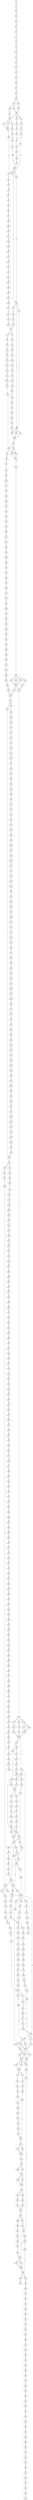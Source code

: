 strict digraph  {
	S0 -> S1 [ label = R ];
	S1 -> S2 [ label = V ];
	S2 -> S3 [ label = R ];
	S3 -> S4 [ label = K ];
	S4 -> S5 [ label = N ];
	S5 -> S6 [ label = R ];
	S6 -> S7 [ label = N ];
	S7 -> S8 [ label = K ];
	S8 -> S9 [ label = F ];
	S9 -> S10 [ label = N ];
	S10 -> S11 [ label = Q ];
	S11 -> S12 [ label = N ];
	S12 -> S13 [ label = E ];
	S13 -> S14 [ label = S ];
	S14 -> S15 [ label = E ];
	S15 -> S16 [ label = P ];
	S16 -> S17 [ label = V ];
	S17 -> S18 [ label = K ];
	S18 -> S19 [ label = D ];
	S19 -> S20 [ label = L ];
	S19 -> S21 [ label = S ];
	S20 -> S22 [ label = E ];
	S21 -> S23 [ label = P ];
	S21 -> S24 [ label = S ];
	S22 -> S25 [ label = E ];
	S23 -> S26 [ label = D ];
	S24 -> S25 [ label = E ];
	S25 -> S27 [ label = E ];
	S25 -> S28 [ label = K ];
	S25 -> S29 [ label = D ];
	S26 -> S27 [ label = E ];
	S27 -> S30 [ label = E ];
	S27 -> S31 [ label = N ];
	S27 -> S32 [ label = D ];
	S28 -> S33 [ label = Q ];
	S29 -> S34 [ label = L ];
	S30 -> S35 [ label = M ];
	S31 -> S36 [ label = K ];
	S32 -> S36 [ label = K ];
	S33 -> S37 [ label = M ];
	S34 -> S38 [ label = D ];
	S35 -> S39 [ label = P ];
	S36 -> S40 [ label = E ];
	S37 -> S41 [ label = F ];
	S38 -> S42 [ label = A ];
	S39 -> S43 [ label = D ];
	S40 -> S44 [ label = K ];
	S41 -> S45 [ label = N ];
	S42 -> S46 [ label = E ];
	S43 -> S47 [ label = L ];
	S44 -> S48 [ label = E ];
	S45 -> S49 [ label = D ];
	S46 -> S50 [ label = I ];
	S47 -> S51 [ label = T ];
	S48 -> S52 [ label = V ];
	S48 -> S53 [ label = Y ];
	S48 -> S54 [ label = E ];
	S49 -> S55 [ label = P ];
	S49 -> S44 [ label = K ];
	S49 -> S56 [ label = E ];
	S50 -> S57 [ label = E ];
	S51 -> S49 [ label = D ];
	S52 -> S54 [ label = E ];
	S53 -> S58 [ label = E ];
	S54 -> S59 [ label = K ];
	S54 -> S60 [ label = L ];
	S54 -> S61 [ label = V ];
	S55 -> S48 [ label = E ];
	S56 -> S62 [ label = S ];
	S57 -> S63 [ label = G ];
	S58 -> S64 [ label = V ];
	S59 -> S65 [ label = A ];
	S60 -> S65 [ label = A ];
	S61 -> S65 [ label = A ];
	S62 -> S66 [ label = D ];
	S63 -> S67 [ label = V ];
	S64 -> S68 [ label = A ];
	S65 -> S69 [ label = A ];
	S66 -> S70 [ label = A ];
	S67 -> S49 [ label = D ];
	S68 -> S71 [ label = A ];
	S69 -> S72 [ label = T ];
	S69 -> S73 [ label = V ];
	S70 -> S74 [ label = D ];
	S71 -> S75 [ label = V ];
	S71 -> S76 [ label = E ];
	S72 -> S77 [ label = L ];
	S72 -> S78 [ label = K ];
	S73 -> S78 [ label = K ];
	S73 -> S79 [ label = D ];
	S74 -> S80 [ label = I ];
	S75 -> S81 [ label = K ];
	S76 -> S82 [ label = E ];
	S77 -> S83 [ label = I ];
	S78 -> S83 [ label = I ];
	S79 -> S84 [ label = P ];
	S80 -> S85 [ label = G ];
	S81 -> S86 [ label = I ];
	S82 -> S87 [ label = L ];
	S83 -> S88 [ label = Q ];
	S84 -> S89 [ label = T ];
	S85 -> S90 [ label = G ];
	S86 -> S91 [ label = Q ];
	S87 -> S92 [ label = K ];
	S88 -> S93 [ label = A ];
	S89 -> S94 [ label = P ];
	S90 -> S95 [ label = A ];
	S91 -> S96 [ label = T ];
	S92 -> S97 [ label = G ];
	S93 -> S98 [ label = S ];
	S93 -> S99 [ label = R ];
	S93 -> S100 [ label = L ];
	S93 -> S101 [ label = A ];
	S94 -> S102 [ label = G ];
	S95 -> S103 [ label = E ];
	S96 -> S104 [ label = A ];
	S97 -> S105 [ label = I ];
	S98 -> S106 [ label = F ];
	S99 -> S107 [ label = Y ];
	S100 -> S106 [ label = F ];
	S101 -> S106 [ label = F ];
	S102 -> S108 [ label = E ];
	S103 -> S109 [ label = L ];
	S104 -> S110 [ label = Y ];
	S105 -> S111 [ label = A ];
	S106 -> S112 [ label = K ];
	S106 -> S113 [ label = R ];
	S107 -> S113 [ label = R ];
	S108 -> S114 [ label = V ];
	S109 -> S115 [ label = G ];
	S110 -> S116 [ label = R ];
	S111 -> S117 [ label = Y ];
	S112 -> S118 [ label = D ];
	S113 -> S119 [ label = G ];
	S114 -> S120 [ label = Y ];
	S115 -> S121 [ label = H ];
	S116 -> S122 [ label = G ];
	S117 -> S123 [ label = N ];
	S118 -> S124 [ label = A ];
	S119 -> S125 [ label = F ];
	S119 -> S126 [ label = Y ];
	S119 -> S127 [ label = H ];
	S120 -> S128 [ label = F ];
	S121 -> S129 [ label = D ];
	S122 -> S130 [ label = H ];
	S123 -> S131 [ label = E ];
	S124 -> S132 [ label = A ];
	S124 -> S133 [ label = G ];
	S125 -> S134 [ label = A ];
	S126 -> S135 [ label = H ];
	S127 -> S136 [ label = L ];
	S127 -> S137 [ label = V ];
	S128 -> S138 [ label = S ];
	S129 -> S139 [ label = P ];
	S130 -> S140 [ label = A ];
	S131 -> S141 [ label = E ];
	S132 -> S142 [ label = A ];
	S133 -> S143 [ label = E ];
	S134 -> S144 [ label = S ];
	S135 -> S145 [ label = V ];
	S136 -> S146 [ label = A ];
	S137 -> S146 [ label = A ];
	S138 -> S147 [ label = N ];
	S139 -> S148 [ label = A ];
	S140 -> S149 [ label = G ];
	S141 -> S150 [ label = T ];
	S142 -> S151 [ label = P ];
	S143 -> S152 [ label = T ];
	S144 -> S153 [ label = R ];
	S145 -> S153 [ label = R ];
	S146 -> S153 [ label = R ];
	S147 -> S154 [ label = R ];
	S148 -> S155 [ label = H ];
	S149 -> S156 [ label = R ];
	S150 -> S73 [ label = V ];
	S151 -> S157 [ label = A ];
	S151 -> S158 [ label = K ];
	S152 -> S159 [ label = E ];
	S153 -> S160 [ label = K ];
	S153 -> S161 [ label = E ];
	S154 -> S162 [ label = S ];
	S155 -> S163 [ label = E ];
	S156 -> S164 [ label = T ];
	S157 -> S165 [ label = T ];
	S158 -> S166 [ label = E ];
	S159 -> S167 [ label = S ];
	S160 -> S168 [ label = S ];
	S160 -> S169 [ label = Y ];
	S161 -> S170 [ label = E ];
	S161 -> S171 [ label = E ];
	S162 -> S172 [ label = P ];
	S163 -> S173 [ label = F ];
	S164 -> S174 [ label = K ];
	S165 -> S175 [ label = G ];
	S166 -> S176 [ label = N ];
	S167 -> S177 [ label = Q ];
	S168 -> S178 [ label = V ];
	S169 -> S179 [ label = Y ];
	S170 -> S178 [ label = V ];
	S170 -> S180 [ label = D ];
	S171 -> S181 [ label = I ];
	S171 -> S182 [ label = D ];
	S171 -> S183 [ label = E ];
	S171 -> S184 [ label = N ];
	S172 -> S185 [ label = A ];
	S173 -> S186 [ label = P ];
	S174 -> S187 [ label = A ];
	S175 -> S188 [ label = G ];
	S176 -> S189 [ label = K ];
	S177 -> S190 [ label = V ];
	S178 -> S191 [ label = A ];
	S178 -> S192 [ label = K ];
	S179 -> S193 [ label = K ];
	S180 -> S194 [ label = E ];
	S181 -> S195 [ label = K ];
	S182 -> S196 [ label = E ];
	S183 -> S197 [ label = A ];
	S183 -> S198 [ label = K ];
	S184 -> S199 [ label = H ];
	S185 -> S200 [ label = D ];
	S186 -> S201 [ label = Y ];
	S187 -> S202 [ label = T ];
	S188 -> S203 [ label = L ];
	S189 -> S204 [ label = I ];
	S190 -> S205 [ label = E ];
	S191 -> S206 [ label = S ];
	S192 -> S207 [ label = Q ];
	S192 -> S208 [ label = K ];
	S193 -> S209 [ label = K ];
	S194 -> S210 [ label = G ];
	S195 -> S211 [ label = K ];
	S196 -> S212 [ label = I ];
	S197 -> S213 [ label = G ];
	S198 -> S214 [ label = A ];
	S198 -> S215 [ label = T ];
	S198 -> S216 [ label = Q ];
	S199 -> S215 [ label = T ];
	S200 -> S217 [ label = M ];
	S201 -> S218 [ label = G ];
	S202 -> S219 [ label = K ];
	S203 -> S220 [ label = S ];
	S203 -> S221 [ label = N ];
	S204 -> S222 [ label = E ];
	S205 -> S223 [ label = A ];
	S206 -> S224 [ label = E ];
	S206 -> S225 [ label = L ];
	S207 -> S226 [ label = M ];
	S208 -> S227 [ label = E ];
	S208 -> S226 [ label = M ];
	S209 -> S228 [ label = K ];
	S210 -> S227 [ label = E ];
	S211 -> S229 [ label = T ];
	S212 -> S230 [ label = R ];
	S213 -> S231 [ label = E ];
	S214 -> S231 [ label = E ];
	S215 -> S232 [ label = Q ];
	S215 -> S231 [ label = E ];
	S216 -> S232 [ label = Q ];
	S217 -> S233 [ label = V ];
	S218 -> S234 [ label = G ];
	S219 -> S235 [ label = D ];
	S220 -> S171 [ label = E ];
	S221 -> S236 [ label = T ];
	S222 -> S237 [ label = G ];
	S223 -> S238 [ label = L ];
	S224 -> S239 [ label = K ];
	S225 -> S240 [ label = H ];
	S226 -> S241 [ label = K ];
	S227 -> S241 [ label = K ];
	S227 -> S242 [ label = R ];
	S228 -> S243 [ label = S ];
	S229 -> S244 [ label = T ];
	S230 -> S245 [ label = A ];
	S231 -> S246 [ label = E ];
	S231 -> S247 [ label = K ];
	S231 -> S248 [ label = Q ];
	S232 -> S246 [ label = E ];
	S233 -> S249 [ label = L ];
	S234 -> S250 [ label = V ];
	S235 -> S59 [ label = K ];
	S236 -> S251 [ label = E ];
	S237 -> S252 [ label = D ];
	S238 -> S253 [ label = D ];
	S239 -> S254 [ label = Q ];
	S240 -> S255 [ label = S ];
	S241 -> S256 [ label = I ];
	S241 -> S257 [ label = S ];
	S241 -> S258 [ label = Q ];
	S242 -> S259 [ label = G ];
	S243 -> S260 [ label = S ];
	S244 -> S261 [ label = Y ];
	S245 -> S262 [ label = D ];
	S245 -> S263 [ label = A ];
	S246 -> S264 [ label = E ];
	S246 -> S265 [ label = D ];
	S247 -> S264 [ label = E ];
	S248 -> S265 [ label = D ];
	S249 -> S266 [ label = F ];
	S250 -> S267 [ label = A ];
	S251 -> S268 [ label = Q ];
	S252 -> S269 [ label = E ];
	S253 -> S270 [ label = K ];
	S254 -> S271 [ label = P ];
	S255 -> S272 [ label = E ];
	S256 -> S273 [ label = L ];
	S257 -> S274 [ label = N ];
	S258 -> S275 [ label = E ];
	S258 -> S276 [ label = D ];
	S259 -> S258 [ label = Q ];
	S260 -> S277 [ label = E ];
	S261 -> S278 [ label = K ];
	S262 -> S279 [ label = S ];
	S263 -> S280 [ label = G ];
	S264 -> S281 [ label = N ];
	S264 -> S282 [ label = E ];
	S264 -> S283 [ label = D ];
	S265 -> S281 [ label = N ];
	S266 -> S285 [ label = S ];
	S267 -> S286 [ label = N ];
	S268 -> S287 [ label = G ];
	S269 -> S288 [ label = A ];
	S270 -> S289 [ label = L ];
	S271 -> S290 [ label = N ];
	S272 -> S291 [ label = S ];
	S273 -> S292 [ label = H ];
	S274 -> S293 [ label = E ];
	S275 -> S294 [ label = F ];
	S275 -> S295 [ label = E ];
	S276 -> S295 [ label = E ];
	S276 -> S203 [ label = L ];
	S277 -> S206 [ label = S ];
	S279 -> S296 [ label = T ];
	S280 -> S297 [ label = I ];
	S281 -> S298 [ label = L ];
	S282 -> S299 [ label = I ];
	S283 -> S299 [ label = I ];
	S285 -> S300 [ label = P ];
	S286 -> S301 [ label = V ];
	S287 -> S302 [ label = G ];
	S288 -> S303 [ label = L ];
	S289 -> S304 [ label = G ];
	S290 -> S305 [ label = T ];
	S291 -> S306 [ label = D ];
	S292 -> S307 [ label = K ];
	S293 -> S275 [ label = E ];
	S294 -> S308 [ label = G ];
	S295 -> S309 [ label = P ];
	S295 -> S310 [ label = L ];
	S296 -> S311 [ label = S ];
	S297 -> S312 [ label = I ];
	S298 -> S313 [ label = K ];
	S299 -> S314 [ label = R ];
	S299 -> S315 [ label = M ];
	S300 -> S316 [ label = G ];
	S301 -> S317 [ label = D ];
	S302 -> S318 [ label = D ];
	S303 -> S319 [ label = E ];
	S304 -> S320 [ label = E ];
	S305 -> S192 [ label = K ];
	S306 -> S321 [ label = V ];
	S307 -> S322 [ label = L ];
	S308 -> S171 [ label = E ];
	S309 -> S323 [ label = Q ];
	S310 -> S171 [ label = E ];
	S311 -> S324 [ label = A ];
	S312 -> S325 [ label = Q ];
	S313 -> S326 [ label = K ];
	S314 -> S327 [ label = K ];
	S315 -> S328 [ label = D ];
	S316 -> S329 [ label = D ];
	S317 -> S330 [ label = I ];
	S318 -> S331 [ label = Q ];
	S319 -> S332 [ label = E ];
	S320 -> S333 [ label = D ];
	S321 -> S208 [ label = K ];
	S322 -> S334 [ label = A ];
	S323 -> S335 [ label = T ];
	S324 -> S336 [ label = G ];
	S325 -> S337 [ label = Q ];
	S326 -> S338 [ label = I ];
	S326 -> S339 [ label = D ];
	S327 -> S340 [ label = Q ];
	S328 -> S341 [ label = I ];
	S329 -> S342 [ label = L ];
	S330 -> S343 [ label = C ];
	S331 -> S344 [ label = T ];
	S332 -> S345 [ label = T ];
	S333 -> S346 [ label = F ];
	S334 -> S276 [ label = D ];
	S335 -> S347 [ label = S ];
	S336 -> S348 [ label = T ];
	S337 -> S349 [ label = K ];
	S338 -> S350 [ label = H ];
	S339 -> S351 [ label = I ];
	S339 -> S352 [ label = D ];
	S340 -> S353 [ label = D ];
	S341 -> S354 [ label = P ];
	S342 -> S355 [ label = S ];
	S343 -> S71 [ label = A ];
	S344 -> S356 [ label = E ];
	S345 -> S357 [ label = V ];
	S346 -> S358 [ label = D ];
	S347 -> S359 [ label = Q ];
	S348 -> S360 [ label = T ];
	S349 -> S361 [ label = Y ];
	S350 -> S362 [ label = S ];
	S351 -> S363 [ label = K ];
	S352 -> S363 [ label = K ];
	S353 -> S364 [ label = L ];
	S354 -> S365 [ label = L ];
	S355 -> S366 [ label = A ];
	S356 -> S367 [ label = D ];
	S357 -> S368 [ label = M ];
	S358 -> S369 [ label = A ];
	S359 -> S370 [ label = Q ];
	S360 -> S371 [ label = S ];
	S361 -> S372 [ label = R ];
	S362 -> S373 [ label = P ];
	S363 -> S373 [ label = P ];
	S364 -> S374 [ label = A ];
	S365 -> S375 [ label = D ];
	S366 -> S376 [ label = L ];
	S367 -> S377 [ label = A ];
	S367 -> S378 [ label = C ];
	S368 -> S379 [ label = E ];
	S369 -> S380 [ label = S ];
	S370 -> S245 [ label = A ];
	S371 -> S381 [ label = F ];
	S372 -> S382 [ label = K ];
	S373 -> S383 [ label = G ];
	S373 -> S384 [ label = R ];
	S374 -> S385 [ label = A ];
	S375 -> S386 [ label = D ];
	S376 -> S387 [ label = E ];
	S377 -> S388 [ label = L ];
	S378 -> S389 [ label = A ];
	S379 -> S390 [ label = V ];
	S380 -> S391 [ label = E ];
	S381 -> S392 [ label = A ];
	S382 -> S393 [ label = H ];
	S383 -> S394 [ label = E ];
	S384 -> S395 [ label = D ];
	S385 -> S396 [ label = V ];
	S385 -> S397 [ label = A ];
	S386 -> S398 [ label = P ];
	S387 -> S399 [ label = V ];
	S388 -> S400 [ label = V ];
	S389 -> S198 [ label = K ];
	S390 -> S401 [ label = T ];
	S391 -> S402 [ label = K ];
	S392 -> S403 [ label = K ];
	S393 -> S404 [ label = R ];
	S395 -> S405 [ label = E ];
	S396 -> S406 [ label = K ];
	S397 -> S406 [ label = K ];
	S398 -> S407 [ label = E ];
	S399 -> S408 [ label = L ];
	S400 -> S409 [ label = D ];
	S401 -> S410 [ label = P ];
	S402 -> S411 [ label = H ];
	S403 -> S367 [ label = D ];
	S404 -> S412 [ label = S ];
	S405 -> S413 [ label = V ];
	S406 -> S414 [ label = I ];
	S407 -> S415 [ label = A ];
	S408 -> S416 [ label = D ];
	S409 -> S417 [ label = A ];
	S410 -> S418 [ label = E ];
	S411 -> S419 [ label = I ];
	S412 -> S420 [ label = V ];
	S413 -> S421 [ label = S ];
	S414 -> S422 [ label = Q ];
	S415 -> S423 [ label = N ];
	S416 -> S424 [ label = S ];
	S417 -> S425 [ label = L ];
	S418 -> S426 [ label = L ];
	S419 -> S427 [ label = L ];
	S420 -> S198 [ label = K ];
	S421 -> S428 [ label = S ];
	S422 -> S429 [ label = R ];
	S422 -> S430 [ label = A ];
	S423 -> S431 [ label = K ];
	S424 -> S432 [ label = P ];
	S425 -> S433 [ label = F ];
	S426 -> S434 [ label = K ];
	S427 -> S435 [ label = E ];
	S428 -> S436 [ label = S ];
	S429 -> S437 [ label = S ];
	S430 -> S437 [ label = S ];
	S431 -> S374 [ label = A ];
	S432 -> S438 [ label = K ];
	S433 -> S183 [ label = E ];
	S434 -> S439 [ label = D ];
	S435 -> S440 [ label = T ];
	S436 -> S441 [ label = G ];
	S437 -> S442 [ label = Y ];
	S437 -> S443 [ label = F ];
	S438 -> S444 [ label = P ];
	S439 -> S445 [ label = M ];
	S440 -> S446 [ label = E ];
	S441 -> S447 [ label = A ];
	S442 -> S448 [ label = R ];
	S443 -> S448 [ label = R ];
	S444 -> S449 [ label = E ];
	S445 -> S450 [ label = A ];
	S446 -> S451 [ label = E ];
	S447 -> S452 [ label = G ];
	S448 -> S453 [ label = G ];
	S449 -> S454 [ label = G ];
	S450 -> S455 [ label = E ];
	S451 -> S456 [ label = L ];
	S452 -> S457 [ label = E ];
	S453 -> S458 [ label = Y ];
	S453 -> S459 [ label = H ];
	S454 -> S460 [ label = Q ];
	S455 -> S461 [ label = G ];
	S456 -> S462 [ label = E ];
	S457 -> S463 [ label = S ];
	S458 -> S464 [ label = R ];
	S459 -> S465 [ label = M ];
	S460 -> S466 [ label = L ];
	S461 -> S467 [ label = K ];
	S462 -> S468 [ label = N ];
	S463 -> S469 [ label = S ];
	S464 -> S470 [ label = S ];
	S465 -> S471 [ label = T ];
	S466 -> S472 [ label = L ];
	S467 -> S473 [ label = S ];
	S468 -> S474 [ label = P ];
	S469 -> S475 [ label = R ];
	S470 -> S476 [ label = R ];
	S471 -> S476 [ label = R ];
	S472 -> S477 [ label = P ];
	S473 -> S478 [ label = L ];
	S474 -> S479 [ label = G ];
	S475 -> S480 [ label = D ];
	S476 -> S481 [ label = K ];
	S477 -> S482 [ label = Q ];
	S478 -> S483 [ label = D ];
	S479 -> S484 [ label = C ];
	S480 -> S485 [ label = R ];
	S481 -> S486 [ label = V ];
	S481 -> S487 [ label = K ];
	S482 -> S488 [ label = G ];
	S483 -> S489 [ label = E ];
	S484 -> S490 [ label = S ];
	S485 -> S491 [ label = E ];
	S486 -> S492 [ label = T ];
	S487 -> S493 [ label = M ];
	S488 -> S494 [ label = E ];
	S489 -> S495 [ label = K ];
	S490 -> S496 [ label = S ];
	S491 -> S497 [ label = S ];
	S492 -> S498 [ label = A ];
	S493 -> S326 [ label = K ];
	S494 -> S499 [ label = E ];
	S495 -> S500 [ label = L ];
	S496 -> S501 [ label = V ];
	S497 -> S502 [ label = L ];
	S498 -> S503 [ label = P ];
	S499 -> S504 [ label = E ];
	S500 -> S505 [ label = E ];
	S501 -> S506 [ label = E ];
	S502 -> S507 [ label = N ];
	S503 -> S508 [ label = P ];
	S504 -> S118 [ label = D ];
	S505 -> S509 [ label = V ];
	S506 -> S510 [ label = E ];
	S507 -> S511 [ label = G ];
	S508 -> S512 [ label = S ];
	S509 -> S513 [ label = D ];
	S510 -> S514 [ label = T ];
	S511 -> S515 [ label = G ];
	S512 -> S516 [ label = E ];
	S513 -> S517 [ label = E ];
	S514 -> S518 [ label = H ];
	S515 -> S519 [ label = Q ];
	S516 -> S339 [ label = D ];
	S517 -> S520 [ label = D ];
	S518 -> S521 [ label = L ];
	S519 -> S522 [ label = S ];
	S520 -> S523 [ label = V ];
	S521 -> S524 [ label = G ];
	S522 -> S525 [ label = E ];
	S523 -> S526 [ label = D ];
	S524 -> S527 [ label = K ];
	S525 -> S528 [ label = S ];
	S526 -> S529 [ label = H ];
	S527 -> S530 [ label = A ];
	S528 -> S531 [ label = G ];
	S529 -> S532 [ label = K ];
	S530 -> S533 [ label = R ];
	S531 -> S534 [ label = A ];
	S532 -> S535 [ label = T ];
	S533 -> S536 [ label = T ];
	S534 -> S537 [ label = A ];
	S535 -> S538 [ label = D ];
	S536 -> S539 [ label = E ];
	S537 -> S540 [ label = E ];
	S538 -> S541 [ label = N ];
	S539 -> S542 [ label = A ];
	S540 -> S543 [ label = S ];
	S541 -> S544 [ label = E ];
	S542 -> S545 [ label = K ];
	S543 -> S546 [ label = G ];
	S544 -> S547 [ label = E ];
	S545 -> S548 [ label = P ];
	S546 -> S549 [ label = A ];
	S547 -> S550 [ label = E ];
	S548 -> S551 [ label = D ];
	S549 -> S552 [ label = A ];
	S550 -> S553 [ label = G ];
	S551 -> S554 [ label = T ];
	S552 -> S555 [ label = E ];
	S553 -> S556 [ label = L ];
	S554 -> S557 [ label = V ];
	S555 -> S558 [ label = G ];
	S556 -> S559 [ label = K ];
	S557 -> S560 [ label = E ];
	S558 -> S561 [ label = D ];
	S559 -> S562 [ label = D ];
	S560 -> S563 [ label = E ];
	S561 -> S564 [ label = D ];
	S562 -> S565 [ label = E ];
	S563 -> S566 [ label = D ];
	S564 -> S567 [ label = A ];
	S565 -> S568 [ label = D ];
	S566 -> S569 [ label = W ];
	S567 -> S570 [ label = S ];
	S568 -> S571 [ label = P ];
	S569 -> S572 [ label = V ];
	S570 -> S573 [ label = A ];
	S571 -> S574 [ label = D ];
	S572 -> S575 [ label = S ];
	S573 -> S576 [ label = P ];
	S574 -> S577 [ label = E ];
	S575 -> S578 [ label = A ];
	S576 -> S579 [ label = E ];
	S577 -> S580 [ label = D ];
	S578 -> S581 [ label = D ];
	S579 -> S582 [ label = Q ];
	S580 -> S583 [ label = T ];
	S581 -> S584 [ label = G ];
	S583 -> S585 [ label = K ];
	S584 -> S586 [ label = R ];
	S585 -> S587 [ label = S ];
	S586 -> S588 [ label = Y ];
	S587 -> S589 [ label = T ];
	S588 -> S590 [ label = S ];
	S589 -> S591 [ label = L ];
	S590 -> S592 [ label = H ];
	S591 -> S593 [ label = K ];
	S592 -> S594 [ label = G ];
	S593 -> S595 [ label = E ];
	S594 -> S596 [ label = A ];
	S595 -> S597 [ label = T ];
	S596 -> S598 [ label = A ];
	S597 -> S599 [ label = V ];
	S598 -> S600 [ label = E ];
	S599 -> S601 [ label = S ];
	S600 -> S602 [ label = R ];
	S601 -> S603 [ label = E ];
	S602 -> S604 [ label = A ];
	S603 -> S605 [ label = E ];
	S604 -> S606 [ label = E ];
	S605 -> S607 [ label = K ];
	S606 -> S608 [ label = G ];
	S607 -> S609 [ label = S ];
	S608 -> S610 [ label = N ];
	S609 -> S611 [ label = L ];
	S610 -> S612 [ label = F ];
	S611 -> S613 [ label = Q ];
	S612 -> S614 [ label = E ];
	S613 -> S615 [ label = E ];
	S614 -> S616 [ label = M ];
	S615 -> S617 [ label = D ];
	S616 -> S618 [ label = N ];
	S617 -> S619 [ label = S ];
	S618 -> S620 [ label = E ];
	S619 -> S621 [ label = Q ];
	S620 -> S622 [ label = D ];
	S621 -> S623 [ label = K ];
	S622 -> S624 [ label = T ];
	S623 -> S625 [ label = E ];
	S624 -> S626 [ label = T ];
	S625 -> S627 [ label = T ];
	S626 -> S628 [ label = S ];
	S627 -> S629 [ label = E ];
	S628 -> S630 [ label = P ];
	S629 -> S631 [ label = L ];
	S630 -> S632 [ label = S ];
	S631 -> S633 [ label = T ];
	S632 -> S142 [ label = A ];
	S633 -> S634 [ label = D ];
	S634 -> S635 [ label = E ];
	S635 -> S636 [ label = D ];
	S636 -> S637 [ label = L ];
	S637 -> S638 [ label = H ];
	S638 -> S639 [ label = L ];
	S639 -> S640 [ label = K ];
	S640 -> S641 [ label = G ];
	S641 -> S642 [ label = R ];
	S642 -> S643 [ label = K ];
	S643 -> S644 [ label = E ];
	S644 -> S645 [ label = E ];
	S645 -> S646 [ label = L ];
	S646 -> S647 [ label = K ];
	S647 -> S648 [ label = A ];
	S648 -> S649 [ label = Q ];
	S649 -> S650 [ label = E ];
	S650 -> S651 [ label = D ];
	S651 -> S652 [ label = G ];
	S652 -> S653 [ label = V ];
	S653 -> S654 [ label = E ];
	S654 -> S655 [ label = T ];
	S655 -> S656 [ label = R ];
	S656 -> S657 [ label = Q ];
	S657 -> S658 [ label = G ];
	S658 -> S659 [ label = E ];
	S659 -> S660 [ label = D ];
	S660 -> S661 [ label = D ];
	S661 -> S662 [ label = Q ];
	S662 -> S663 [ label = E ];
	S663 -> S664 [ label = E ];
	S664 -> S665 [ label = H ];
	S665 -> S170 [ label = E ];
}
